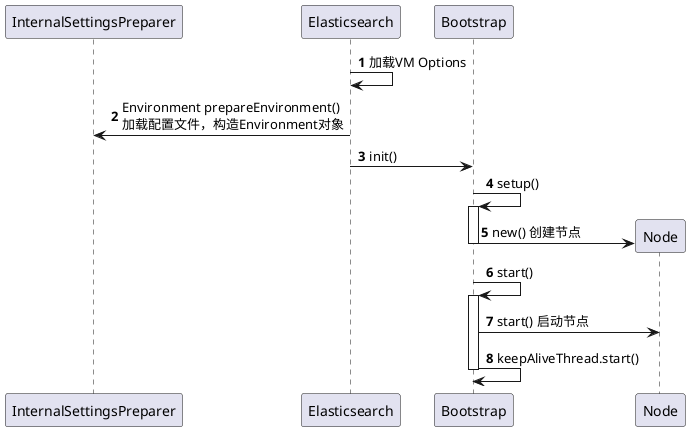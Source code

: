 @startuml
participant InternalSettingsPreparer
participant Elasticsearch
participant Bootstrap
participant Node

autonumber
Elasticsearch -> Elasticsearch : 加载VM Options
Elasticsearch -> InternalSettingsPreparer : Environment prepareEnvironment()\n加载配置文件，构造Environment对象
Elasticsearch -> Bootstrap : init()
Bootstrap -> Bootstrap : setup()
activate Bootstrap
create Node
Bootstrap -> Node : new() 创建节点
deactivate Bootstrap
Bootstrap -> Bootstrap : start()
activate Bootstrap
Bootstrap -> Node : start() 启动节点
Bootstrap -> Bootstrap : keepAliveThread.start()
deactivate Bootstrap
@enduml
